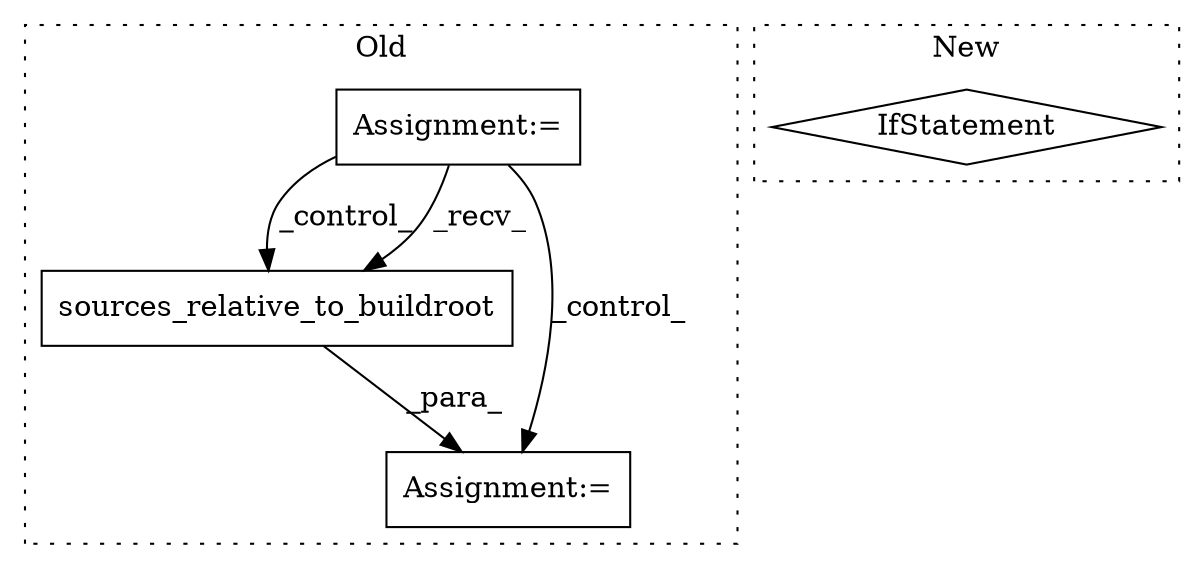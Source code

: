 digraph G {
subgraph cluster0 {
1 [label="sources_relative_to_buildroot" a="32" s="2823" l="31" shape="box"];
3 [label="Assignment:=" a="7" s="2748,2854" l="57,2" shape="box"];
4 [label="Assignment:=" a="7" s="2658,2738" l="53,2" shape="box"];
label = "Old";
style="dotted";
}
subgraph cluster1 {
2 [label="IfStatement" a="25" s="3441,3451" l="4,2" shape="diamond"];
label = "New";
style="dotted";
}
1 -> 3 [label="_para_"];
4 -> 1 [label="_control_"];
4 -> 1 [label="_recv_"];
4 -> 3 [label="_control_"];
}